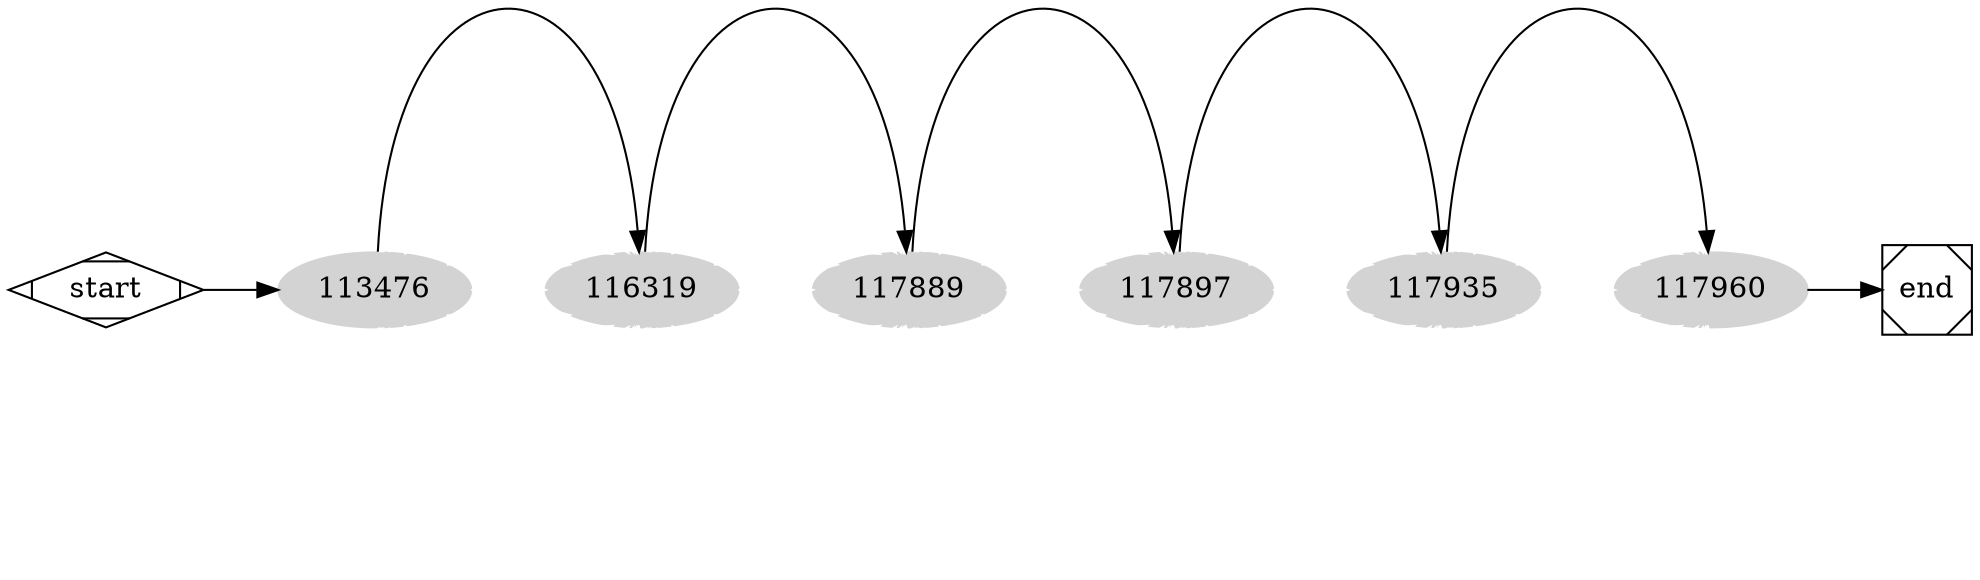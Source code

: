 digraph G {
rankdir = LR;
subgraph critical_path
{
node [style=filled,color=lightgrey];
113476 -> 116319 -> 117889 -> 117897 -> 117935 -> 117960[color=white, style=dotted];
}
subgraph critical_path
{
node [style=filled,color=lightgrey];
113476 -> 116319 -> 117889 -> 117897 -> 117935 -> 117960[color=white, style=dotted];
}
subgraph critical_path
{
node [style=filled,color=lightgrey];
113476 -> 116319 -> 117889 -> 117897 -> 117935 -> 117960[color=white, style=dotted];
}
subgraph critical_path
{
node [style=filled,color=lightgrey];
113476 -> 116319 -> 117889 -> 117897 -> 117935 -> 117960[color=white, style=dotted];
}
subgraph critical_path
{
node [style=filled,color=lightgrey];
113476 -> 116319 -> 117889 -> 117897 -> 117935 -> 117960[color=white, style=dotted];
}
subgraph critical_path
{
node [style=filled,color=lightgrey];
113476 -> 116319 -> 117889 -> 117897 -> 117935 -> 117960[color=white, style=dotted];
}
subgraph critical_path
{
node [style=filled,color=lightgrey];
113476 -> 116319 -> 117889 -> 117897 -> 117935 -> 117960[color=white, style=dotted];
}
subgraph critical_path
{
node [style=filled,color=lightgrey];
113476 -> 116319 -> 117889 -> 117897 -> 117935 -> 117960[color=white, style=dotted];
}
subgraph critical_path
{
node [style=filled,color=lightgrey];
113476 -> 116319 -> 117889 -> 117897 -> 117935 -> 117960[color=white, style=dotted];
}
subgraph critical_path
{
node [style=filled,color=lightgrey];
113476 -> 116319 -> 117889 -> 117897 -> 117935 -> 117960[color=white, style=dotted];
}
subgraph critical_path
{
node [style=filled,color=lightgrey];
113476 -> 116319 -> 117889 -> 117897 -> 117935 -> 117960[color=white, style=dotted];
}
subgraph critical_path
{
node [style=filled,color=lightgrey];
113476 -> 116319 -> 117889 -> 117897 -> 117935 -> 117960[color=white, style=dotted];
}
subgraph critical_path
{
node [style=filled,color=lightgrey];
113476 -> 116319 -> 117889 -> 117897 -> 117935 -> 117960[color=white, style=dotted];
}
subgraph critical_path
{
node [style=filled,color=lightgrey];
113476 -> 116319 -> 117889 -> 117897 -> 117935 -> 117960[color=white, style=dotted];
}
subgraph critical_path
{
node [style=filled,color=lightgrey];
113476 -> 116319 -> 117889 -> 117897 -> 117935 -> 117960[color=white, style=dotted];
}
subgraph critical_path
{
node [style=filled,color=lightgrey];
113476 -> 116319 -> 117889 -> 117897 -> 117935 -> 117960[color=white, style=dotted];
}
subgraph critical_path
{
node [style=filled,color=lightgrey];
113476 -> 116319 -> 117889 -> 117897 -> 117935 -> 117960[color=white, style=dotted];
}
subgraph critical_path
{
node [style=filled,color=lightgrey];
113476 -> 116319 -> 117889 -> 117897 -> 117935 -> 117960[color=white, style=dotted];
}
subgraph critical_path
{
node [style=filled,color=lightgrey];
113476 -> 116319 -> 117889 -> 117897 -> 117935 -> 117960[color=white, style=dotted];
}
subgraph critical_path
{
node [style=filled,color=lightgrey];
113476 -> 116319 -> 117889 -> 117897 -> 117935 -> 117960[color=white, style=dotted];
}
113476 -> 116319 -> 117889 -> 117897 -> 117935 -> 117960start -> 113476;
117960 -> end;
start [shape=Mdiamond];
end [shape=Msquare];
}
